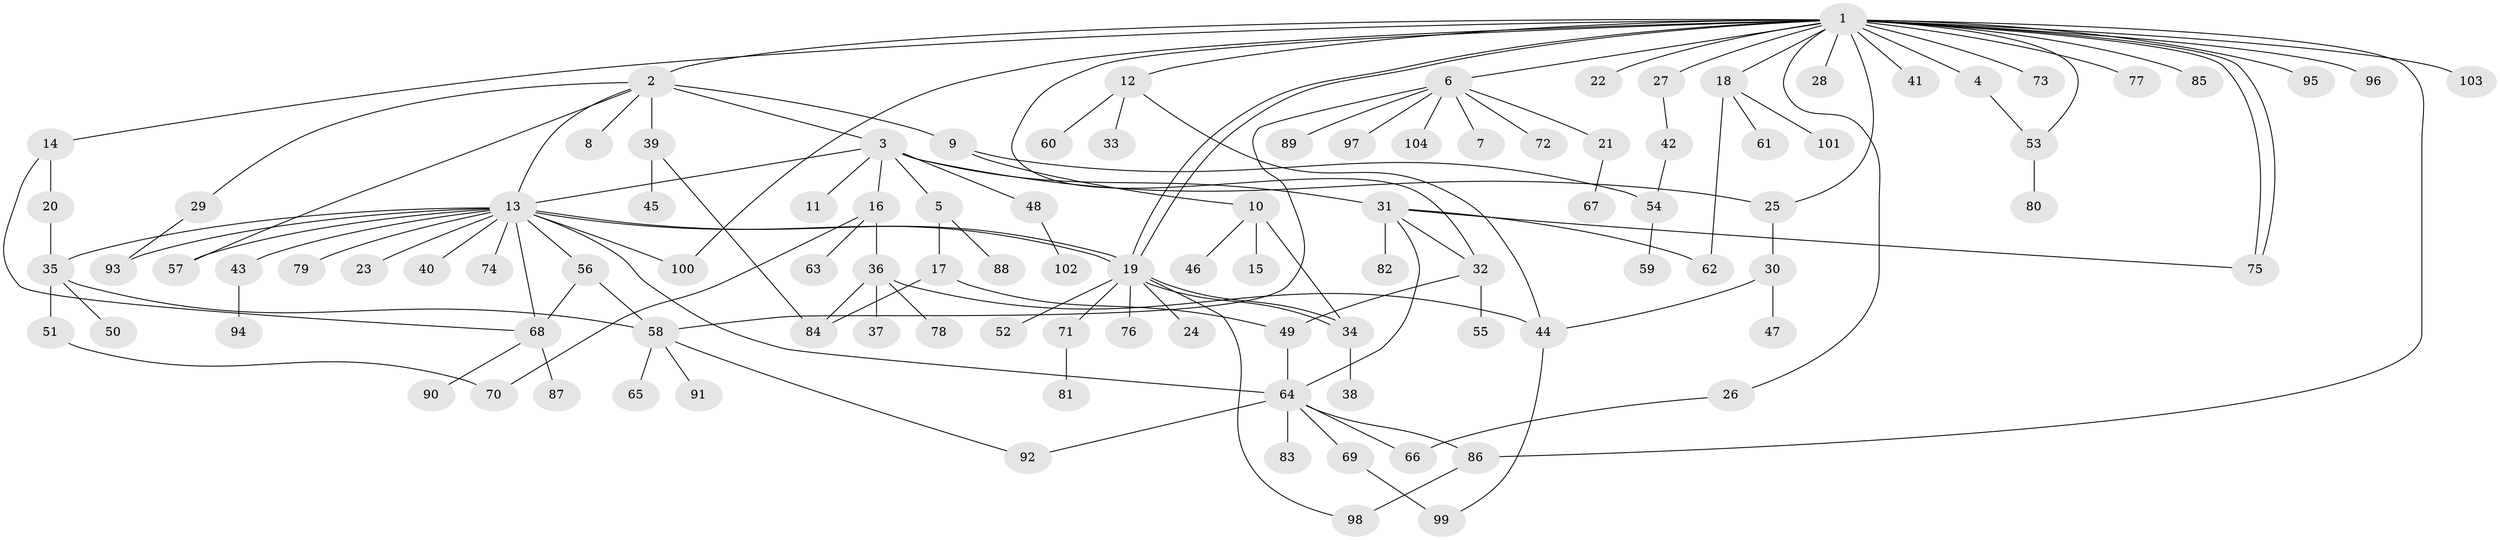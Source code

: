 // Generated by graph-tools (version 1.1) at 2025/14/03/09/25 04:14:24]
// undirected, 104 vertices, 137 edges
graph export_dot {
graph [start="1"]
  node [color=gray90,style=filled];
  1;
  2;
  3;
  4;
  5;
  6;
  7;
  8;
  9;
  10;
  11;
  12;
  13;
  14;
  15;
  16;
  17;
  18;
  19;
  20;
  21;
  22;
  23;
  24;
  25;
  26;
  27;
  28;
  29;
  30;
  31;
  32;
  33;
  34;
  35;
  36;
  37;
  38;
  39;
  40;
  41;
  42;
  43;
  44;
  45;
  46;
  47;
  48;
  49;
  50;
  51;
  52;
  53;
  54;
  55;
  56;
  57;
  58;
  59;
  60;
  61;
  62;
  63;
  64;
  65;
  66;
  67;
  68;
  69;
  70;
  71;
  72;
  73;
  74;
  75;
  76;
  77;
  78;
  79;
  80;
  81;
  82;
  83;
  84;
  85;
  86;
  87;
  88;
  89;
  90;
  91;
  92;
  93;
  94;
  95;
  96;
  97;
  98;
  99;
  100;
  101;
  102;
  103;
  104;
  1 -- 2;
  1 -- 4;
  1 -- 6;
  1 -- 12;
  1 -- 14;
  1 -- 18;
  1 -- 19;
  1 -- 19;
  1 -- 22;
  1 -- 25;
  1 -- 26;
  1 -- 27;
  1 -- 28;
  1 -- 32;
  1 -- 41;
  1 -- 53;
  1 -- 73;
  1 -- 75;
  1 -- 75;
  1 -- 77;
  1 -- 85;
  1 -- 86;
  1 -- 95;
  1 -- 96;
  1 -- 100;
  1 -- 103;
  2 -- 3;
  2 -- 8;
  2 -- 9;
  2 -- 13;
  2 -- 29;
  2 -- 39;
  2 -- 57;
  3 -- 5;
  3 -- 11;
  3 -- 13;
  3 -- 16;
  3 -- 25;
  3 -- 31;
  3 -- 48;
  4 -- 53;
  5 -- 17;
  5 -- 88;
  6 -- 7;
  6 -- 21;
  6 -- 58;
  6 -- 72;
  6 -- 89;
  6 -- 97;
  6 -- 104;
  9 -- 10;
  9 -- 54;
  10 -- 15;
  10 -- 34;
  10 -- 46;
  12 -- 33;
  12 -- 44;
  12 -- 60;
  13 -- 19;
  13 -- 19;
  13 -- 23;
  13 -- 35;
  13 -- 40;
  13 -- 43;
  13 -- 56;
  13 -- 57;
  13 -- 64;
  13 -- 68;
  13 -- 74;
  13 -- 79;
  13 -- 93;
  13 -- 100;
  14 -- 20;
  14 -- 68;
  16 -- 36;
  16 -- 63;
  16 -- 70;
  17 -- 49;
  17 -- 84;
  18 -- 61;
  18 -- 62;
  18 -- 101;
  19 -- 24;
  19 -- 34;
  19 -- 34;
  19 -- 52;
  19 -- 71;
  19 -- 76;
  19 -- 98;
  20 -- 35;
  21 -- 67;
  25 -- 30;
  26 -- 66;
  27 -- 42;
  29 -- 93;
  30 -- 44;
  30 -- 47;
  31 -- 32;
  31 -- 62;
  31 -- 64;
  31 -- 75;
  31 -- 82;
  32 -- 49;
  32 -- 55;
  34 -- 38;
  35 -- 50;
  35 -- 51;
  35 -- 58;
  36 -- 37;
  36 -- 44;
  36 -- 78;
  36 -- 84;
  39 -- 45;
  39 -- 84;
  42 -- 54;
  43 -- 94;
  44 -- 99;
  48 -- 102;
  49 -- 64;
  51 -- 70;
  53 -- 80;
  54 -- 59;
  56 -- 58;
  56 -- 68;
  58 -- 65;
  58 -- 91;
  58 -- 92;
  64 -- 66;
  64 -- 69;
  64 -- 83;
  64 -- 86;
  64 -- 92;
  68 -- 87;
  68 -- 90;
  69 -- 99;
  71 -- 81;
  86 -- 98;
}

